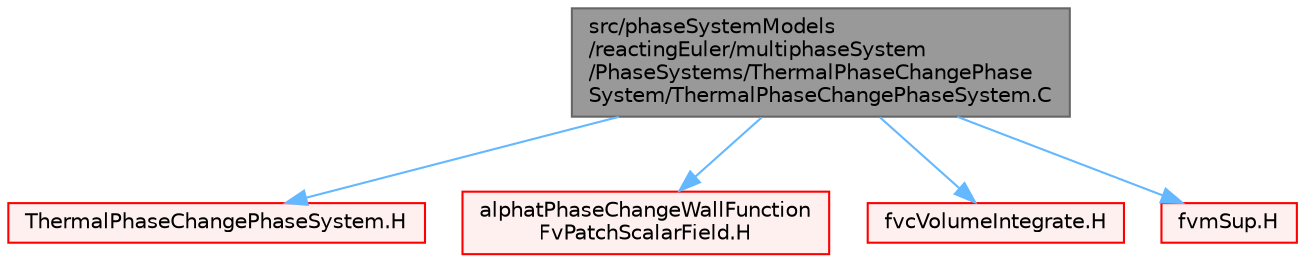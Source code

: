 digraph "src/phaseSystemModels/reactingEuler/multiphaseSystem/PhaseSystems/ThermalPhaseChangePhaseSystem/ThermalPhaseChangePhaseSystem.C"
{
 // LATEX_PDF_SIZE
  bgcolor="transparent";
  edge [fontname=Helvetica,fontsize=10,labelfontname=Helvetica,labelfontsize=10];
  node [fontname=Helvetica,fontsize=10,shape=box,height=0.2,width=0.4];
  Node1 [id="Node000001",label="src/phaseSystemModels\l/reactingEuler/multiphaseSystem\l/PhaseSystems/ThermalPhaseChangePhase\lSystem/ThermalPhaseChangePhaseSystem.C",height=0.2,width=0.4,color="gray40", fillcolor="grey60", style="filled", fontcolor="black",tooltip=" "];
  Node1 -> Node2 [id="edge1_Node000001_Node000002",color="steelblue1",style="solid",tooltip=" "];
  Node2 [id="Node000002",label="ThermalPhaseChangePhaseSystem.H",height=0.2,width=0.4,color="red", fillcolor="#FFF0F0", style="filled",URL="$ThermalPhaseChangePhaseSystem_8H.html",tooltip=" "];
  Node1 -> Node416 [id="edge2_Node000001_Node000416",color="steelblue1",style="solid",tooltip=" "];
  Node416 [id="Node000416",label="alphatPhaseChangeWallFunction\lFvPatchScalarField.H",height=0.2,width=0.4,color="red", fillcolor="#FFF0F0", style="filled",URL="$alphatPhaseChangeWallFunctionFvPatchScalarField_8H.html",tooltip=" "];
  Node1 -> Node420 [id="edge3_Node000001_Node000420",color="steelblue1",style="solid",tooltip=" "];
  Node420 [id="Node000420",label="fvcVolumeIntegrate.H",height=0.2,width=0.4,color="red", fillcolor="#FFF0F0", style="filled",URL="$fvcVolumeIntegrate_8H.html",tooltip="Volume integrate volField creating a volField."];
  Node1 -> Node421 [id="edge4_Node000001_Node000421",color="steelblue1",style="solid",tooltip=" "];
  Node421 [id="Node000421",label="fvmSup.H",height=0.2,width=0.4,color="red", fillcolor="#FFF0F0", style="filled",URL="$fvmSup_8H.html",tooltip="Calculate the finiteVolume matrix for implicit and explicit sources."];
}
